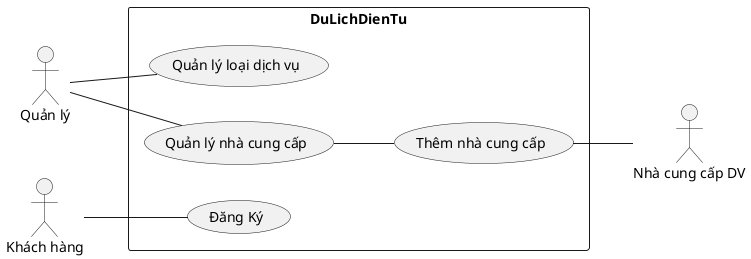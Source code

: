 @startuml Hệ Thống Sàn điện tử
left to right direction
actor "Nhà cung cấp DV" as NCC
actor "Quản lý" as QL
actor "Khách hàng" as KH 

rectangle DuLichDienTu {
    
  usecase "Quản lý loại dịch vụ" as LDV
  usecase "Quản lý nhà cung cấp" as QLNCC
  usecase "Thêm nhà cung cấp" as Themncc
  usecase "Đăng Ký" as DangKy
}
QL -- LDV
QL -- QLNCC
KH -- DangKy
Themncc -- NCC
QLNCC -- Themncc
@enduml